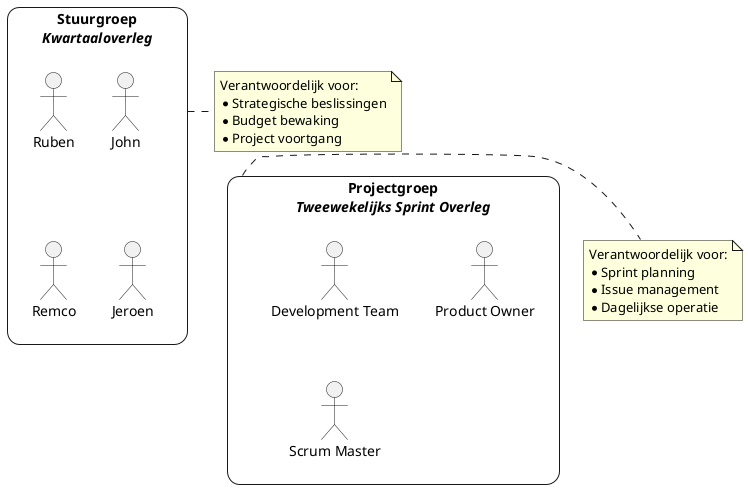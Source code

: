 @startuml
skinparam rectangle {
    roundCorner 25
}

rectangle "Stuurgroep\n<i>Kwartaaloverleg</i>" as steering {
    actor "Ruben" as ruben
    actor "John" as john
    actor "Remco" as remco
    actor "Jeroen" as jeroen
}

rectangle "Projectgroep\n<i>Tweewekelijks Sprint Overleg</i>" as project {
    actor "Development Team" as dev
    actor "Product Owner" as po
    actor "Scrum Master" as sm
}

steering -[hidden]d- project

note right of steering
  Verantwoordelijk voor:
  * Strategische beslissingen
  * Budget bewaking
  * Project voortgang
end note

note right of project
  Verantwoordelijk voor:
  * Sprint planning
  * Issue management
  * Dagelijkse operatie
end note

@enduml 
